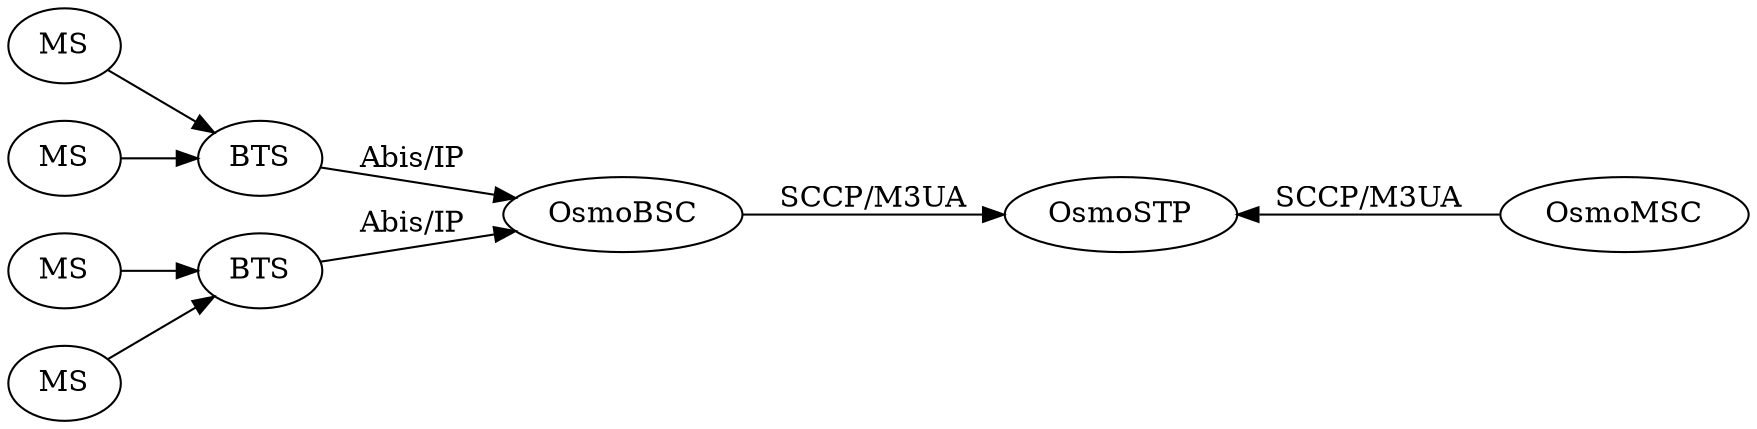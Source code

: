 digraph G {
        rankdir=LR;
        MS0 [label="MS"];
        MS1 [label="MS"];
        MS2 [label="MS"];
        MS3 [label="MS"];
        BTS0 [label="BTS"];
        BTS1 [label="BTS"];
        BSC [label="OsmoBSC"];
        MSC [label="OsmoMSC"];
        STP [label="OsmoSTP"];

	MS0 -> BTS0;
	MS1 -> BTS0;
	MS2 -> BTS1;
	MS3 -> BTS1;
	BTS0 -> BSC [label="Abis/IP"];
	BTS1 -> BSC [label="Abis/IP"];
	BSC -> STP [label="SCCP/M3UA"];
	STP -> MSC [label="SCCP/M3UA", dir="back"];
}

